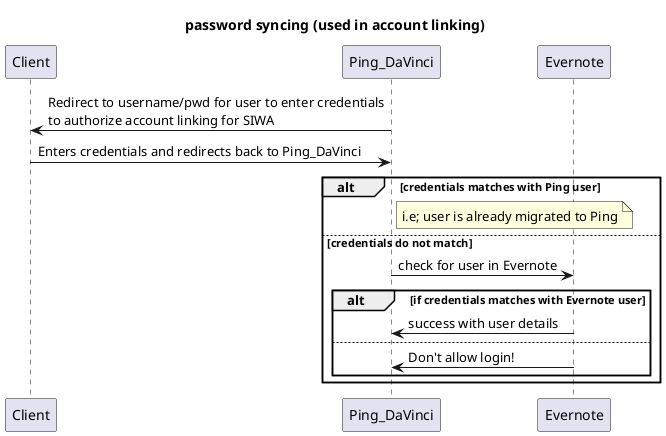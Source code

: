 @startuml
title password syncing (used in account linking)
participant Client
participant Ping_DaVinci
participant Evernote
Ping_DaVinci->Client: Redirect to username/pwd for user to enter credentials\nto authorize account linking for SIWA
Client->Ping_DaVinci: Enters credentials and redirects back to Ping_DaVinci
alt  credentials matches with Ping user
    note right of Ping_DaVinci: i.e; user is already migrated to Ping
else credentials do not match
    Ping_DaVinci->Evernote: check for user in Evernote
    alt if credentials matches with Evernote user
        Evernote->Ping_DaVinci: success with user details
    else
        Evernote->Ping_DaVinci: Don't allow login!
    end
end
@enduml